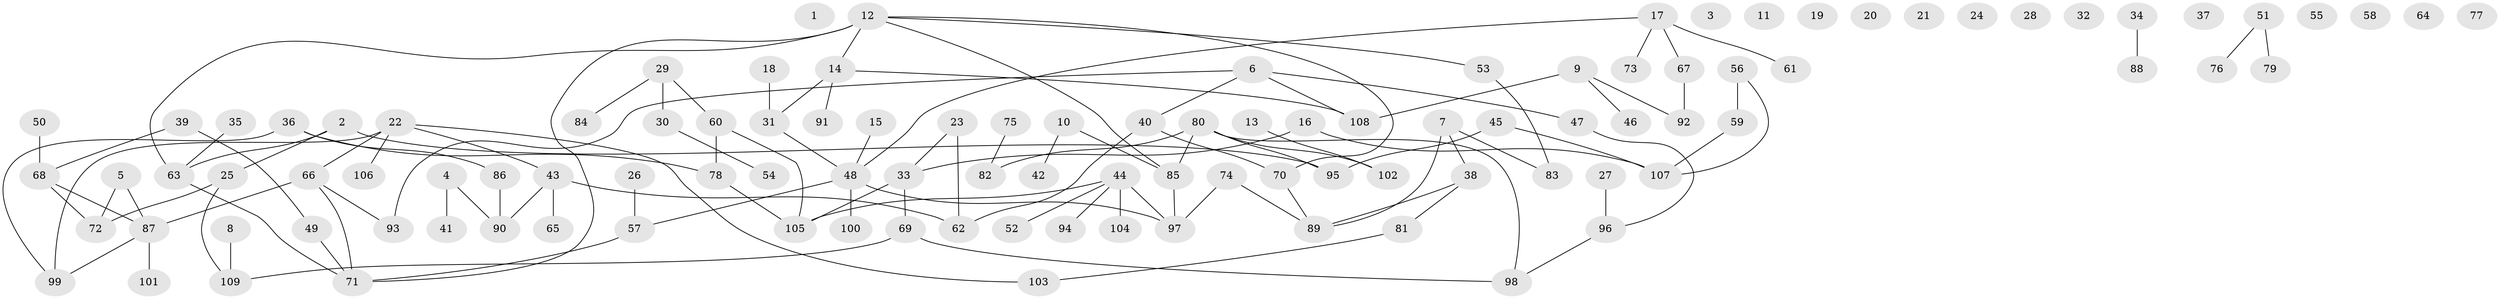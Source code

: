 // coarse degree distribution, {0: 0.18421052631578946, 6: 0.02631578947368421, 2: 0.23684210526315788, 5: 0.06578947368421052, 3: 0.17105263157894737, 9: 0.02631578947368421, 1: 0.2631578947368421, 4: 0.02631578947368421}
// Generated by graph-tools (version 1.1) at 2025/16/03/04/25 18:16:43]
// undirected, 109 vertices, 117 edges
graph export_dot {
graph [start="1"]
  node [color=gray90,style=filled];
  1;
  2;
  3;
  4;
  5;
  6;
  7;
  8;
  9;
  10;
  11;
  12;
  13;
  14;
  15;
  16;
  17;
  18;
  19;
  20;
  21;
  22;
  23;
  24;
  25;
  26;
  27;
  28;
  29;
  30;
  31;
  32;
  33;
  34;
  35;
  36;
  37;
  38;
  39;
  40;
  41;
  42;
  43;
  44;
  45;
  46;
  47;
  48;
  49;
  50;
  51;
  52;
  53;
  54;
  55;
  56;
  57;
  58;
  59;
  60;
  61;
  62;
  63;
  64;
  65;
  66;
  67;
  68;
  69;
  70;
  71;
  72;
  73;
  74;
  75;
  76;
  77;
  78;
  79;
  80;
  81;
  82;
  83;
  84;
  85;
  86;
  87;
  88;
  89;
  90;
  91;
  92;
  93;
  94;
  95;
  96;
  97;
  98;
  99;
  100;
  101;
  102;
  103;
  104;
  105;
  106;
  107;
  108;
  109;
  2 -- 25;
  2 -- 63;
  2 -- 95;
  4 -- 41;
  4 -- 90;
  5 -- 72;
  5 -- 87;
  6 -- 40;
  6 -- 47;
  6 -- 93;
  6 -- 108;
  7 -- 38;
  7 -- 83;
  7 -- 89;
  8 -- 109;
  9 -- 46;
  9 -- 92;
  9 -- 108;
  10 -- 42;
  10 -- 85;
  12 -- 14;
  12 -- 53;
  12 -- 63;
  12 -- 70;
  12 -- 71;
  12 -- 85;
  13 -- 102;
  14 -- 31;
  14 -- 91;
  14 -- 108;
  15 -- 48;
  16 -- 33;
  16 -- 107;
  17 -- 48;
  17 -- 61;
  17 -- 67;
  17 -- 73;
  18 -- 31;
  22 -- 43;
  22 -- 66;
  22 -- 99;
  22 -- 103;
  22 -- 106;
  23 -- 33;
  23 -- 62;
  25 -- 72;
  25 -- 109;
  26 -- 57;
  27 -- 96;
  29 -- 30;
  29 -- 60;
  29 -- 84;
  30 -- 54;
  31 -- 48;
  33 -- 69;
  33 -- 105;
  34 -- 88;
  35 -- 63;
  36 -- 78;
  36 -- 86;
  36 -- 99;
  38 -- 81;
  38 -- 89;
  39 -- 49;
  39 -- 68;
  40 -- 62;
  40 -- 70;
  43 -- 62;
  43 -- 65;
  43 -- 90;
  44 -- 52;
  44 -- 94;
  44 -- 97;
  44 -- 104;
  44 -- 105;
  45 -- 95;
  45 -- 107;
  47 -- 96;
  48 -- 57;
  48 -- 97;
  48 -- 100;
  49 -- 71;
  50 -- 68;
  51 -- 76;
  51 -- 79;
  53 -- 83;
  56 -- 59;
  56 -- 107;
  57 -- 71;
  59 -- 107;
  60 -- 78;
  60 -- 105;
  63 -- 71;
  66 -- 71;
  66 -- 87;
  66 -- 93;
  67 -- 92;
  68 -- 72;
  68 -- 87;
  69 -- 98;
  69 -- 109;
  70 -- 89;
  74 -- 89;
  74 -- 97;
  75 -- 82;
  78 -- 105;
  80 -- 82;
  80 -- 85;
  80 -- 95;
  80 -- 98;
  80 -- 102;
  81 -- 103;
  85 -- 97;
  86 -- 90;
  87 -- 99;
  87 -- 101;
  96 -- 98;
}
